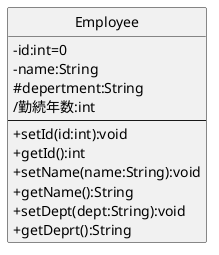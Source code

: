 @startuml  
skinparam classAttributeIconSize 0
' class A << stereotype >> {}
' class B {
' - 属性1:int
' - 属性2:String
' }
' class C {
' ---
' + 操作1():void
' + 操作2():String
' }
' class D {
' - 属性1:int
' - 属性2:String
' ---
' + 操作1():void
' + 操作2():String
' }

class Employee {
- id:int=0
- name:String
#depertment:String
/勤続年数:int
---
+setId(id:int):void
+getId():int
+setName(name:String):void
+getName():String
+setDept(dept:String):void
+getDeprt():String
}
hide Employee circle
@enduml